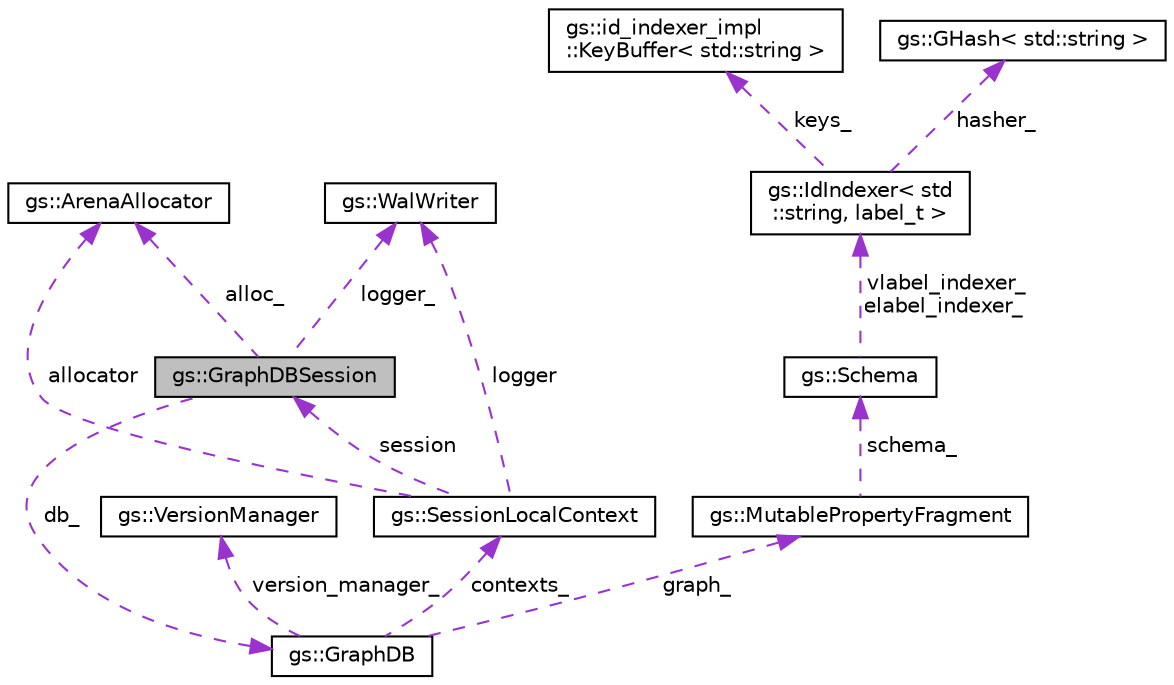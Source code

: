 digraph "gs::GraphDBSession"
{
 // LATEX_PDF_SIZE
  edge [fontname="Helvetica",fontsize="10",labelfontname="Helvetica",labelfontsize="10"];
  node [fontname="Helvetica",fontsize="10",shape=record];
  Node1 [label="gs::GraphDBSession",height=0.2,width=0.4,color="black", fillcolor="grey75", style="filled", fontcolor="black",tooltip=" "];
  Node2 -> Node1 [dir="back",color="darkorchid3",fontsize="10",style="dashed",label=" db_" ,fontname="Helvetica"];
  Node2 [label="gs::GraphDB",height=0.2,width=0.4,color="black", fillcolor="white", style="filled",URL="$classgs_1_1GraphDB.html",tooltip=" "];
  Node3 -> Node2 [dir="back",color="darkorchid3",fontsize="10",style="dashed",label=" version_manager_" ,fontname="Helvetica"];
  Node3 [label="gs::VersionManager",height=0.2,width=0.4,color="black", fillcolor="white", style="filled",URL="$classgs_1_1VersionManager.html",tooltip=" "];
  Node4 -> Node2 [dir="back",color="darkorchid3",fontsize="10",style="dashed",label=" graph_" ,fontname="Helvetica"];
  Node4 [label="gs::MutablePropertyFragment",height=0.2,width=0.4,color="black", fillcolor="white", style="filled",URL="$classgs_1_1MutablePropertyFragment.html",tooltip=" "];
  Node5 -> Node4 [dir="back",color="darkorchid3",fontsize="10",style="dashed",label=" schema_" ,fontname="Helvetica"];
  Node5 [label="gs::Schema",height=0.2,width=0.4,color="black", fillcolor="white", style="filled",URL="$classgs_1_1Schema.html",tooltip=" "];
  Node6 -> Node5 [dir="back",color="darkorchid3",fontsize="10",style="dashed",label=" vlabel_indexer_\nelabel_indexer_" ,fontname="Helvetica"];
  Node6 [label="gs::IdIndexer\< std\l::string, label_t \>",height=0.2,width=0.4,color="black", fillcolor="white", style="filled",URL="$classgs_1_1IdIndexer.html",tooltip=" "];
  Node7 -> Node6 [dir="back",color="darkorchid3",fontsize="10",style="dashed",label=" keys_" ,fontname="Helvetica"];
  Node7 [label="gs::id_indexer_impl\l::KeyBuffer\< std::string \>",height=0.2,width=0.4,color="black", fillcolor="white", style="filled",URL="$structgs_1_1id__indexer__impl_1_1KeyBuffer_3_01std_1_1string_01_4.html",tooltip=" "];
  Node8 -> Node6 [dir="back",color="darkorchid3",fontsize="10",style="dashed",label=" hasher_" ,fontname="Helvetica"];
  Node8 [label="gs::GHash\< std::string \>",height=0.2,width=0.4,color="black", fillcolor="white", style="filled",URL="$structgs_1_1GHash.html",tooltip=" "];
  Node9 -> Node2 [dir="back",color="darkorchid3",fontsize="10",style="dashed",label=" contexts_" ,fontname="Helvetica"];
  Node9 [label="gs::SessionLocalContext",height=0.2,width=0.4,color="black", fillcolor="white", style="filled",URL="$structgs_1_1SessionLocalContext.html",tooltip=" "];
  Node10 -> Node9 [dir="back",color="darkorchid3",fontsize="10",style="dashed",label=" logger" ,fontname="Helvetica"];
  Node10 [label="gs::WalWriter",height=0.2,width=0.4,color="black", fillcolor="white", style="filled",URL="$classgs_1_1WalWriter.html",tooltip=" "];
  Node1 -> Node9 [dir="back",color="darkorchid3",fontsize="10",style="dashed",label=" session" ,fontname="Helvetica"];
  Node11 -> Node9 [dir="back",color="darkorchid3",fontsize="10",style="dashed",label=" allocator" ,fontname="Helvetica"];
  Node11 [label="gs::ArenaAllocator",height=0.2,width=0.4,color="black", fillcolor="white", style="filled",URL="$classgs_1_1ArenaAllocator.html",tooltip=" "];
  Node10 -> Node1 [dir="back",color="darkorchid3",fontsize="10",style="dashed",label=" logger_" ,fontname="Helvetica"];
  Node11 -> Node1 [dir="back",color="darkorchid3",fontsize="10",style="dashed",label=" alloc_" ,fontname="Helvetica"];
}
